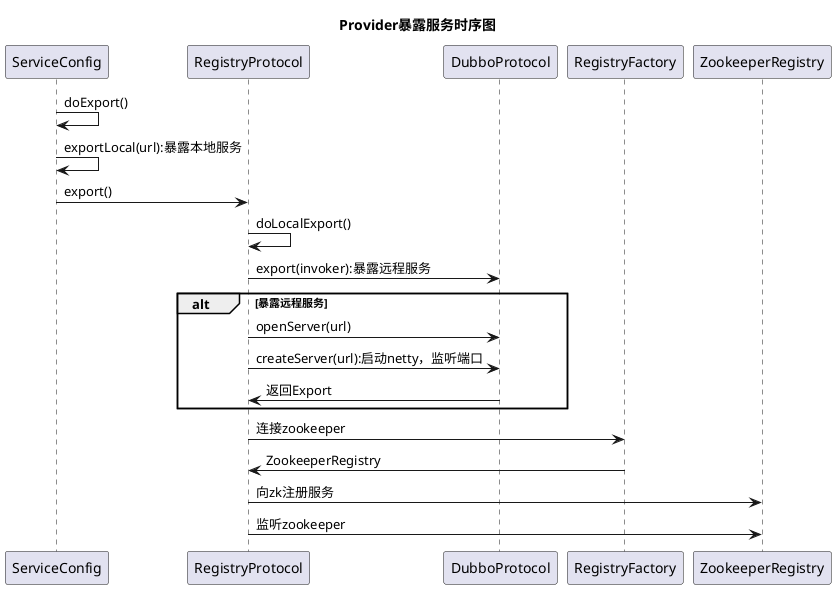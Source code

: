 @startuml
participant "ServiceConfig"                 as ServiceConfig
participant "RegistryProtocol"              as RegistryProtocol
participant "DubboProtocol"                 as DubboProtocol
'participant "RegistryFactory"                 as RegistryFactory
'participant "AbstractProxyFactory"         as AbstractProxyFactory
'participant "InvokerInvocationHandler"     as InvokerInvocationHandler
'participant "DubboExporter"                as DubboExporter

title Provider暴露服务时序图
ServiceConfig -> ServiceConfig:doExport()
ServiceConfig -> ServiceConfig:exportLocal(url):暴露本地服务
ServiceConfig -> RegistryProtocol:export()
RegistryProtocol -> RegistryProtocol:doLocalExport()
RegistryProtocol -> DubboProtocol:export(invoker):暴露远程服务
    alt 暴露远程服务
    RegistryProtocol -> DubboProtocol:openServer(url)
    RegistryProtocol -> DubboProtocol:createServer(url):启动netty，监听端口
    RegistryProtocol <- DubboProtocol:返回Export
    end
RegistryProtocol -> RegistryFactory:连接zookeeper
RegistryProtocol <- RegistryFactory:ZookeeperRegistry
RegistryProtocol -> ZookeeperRegistry:向zk注册服务
RegistryProtocol -> ZookeeperRegistry:监听zookeeper
@enduml